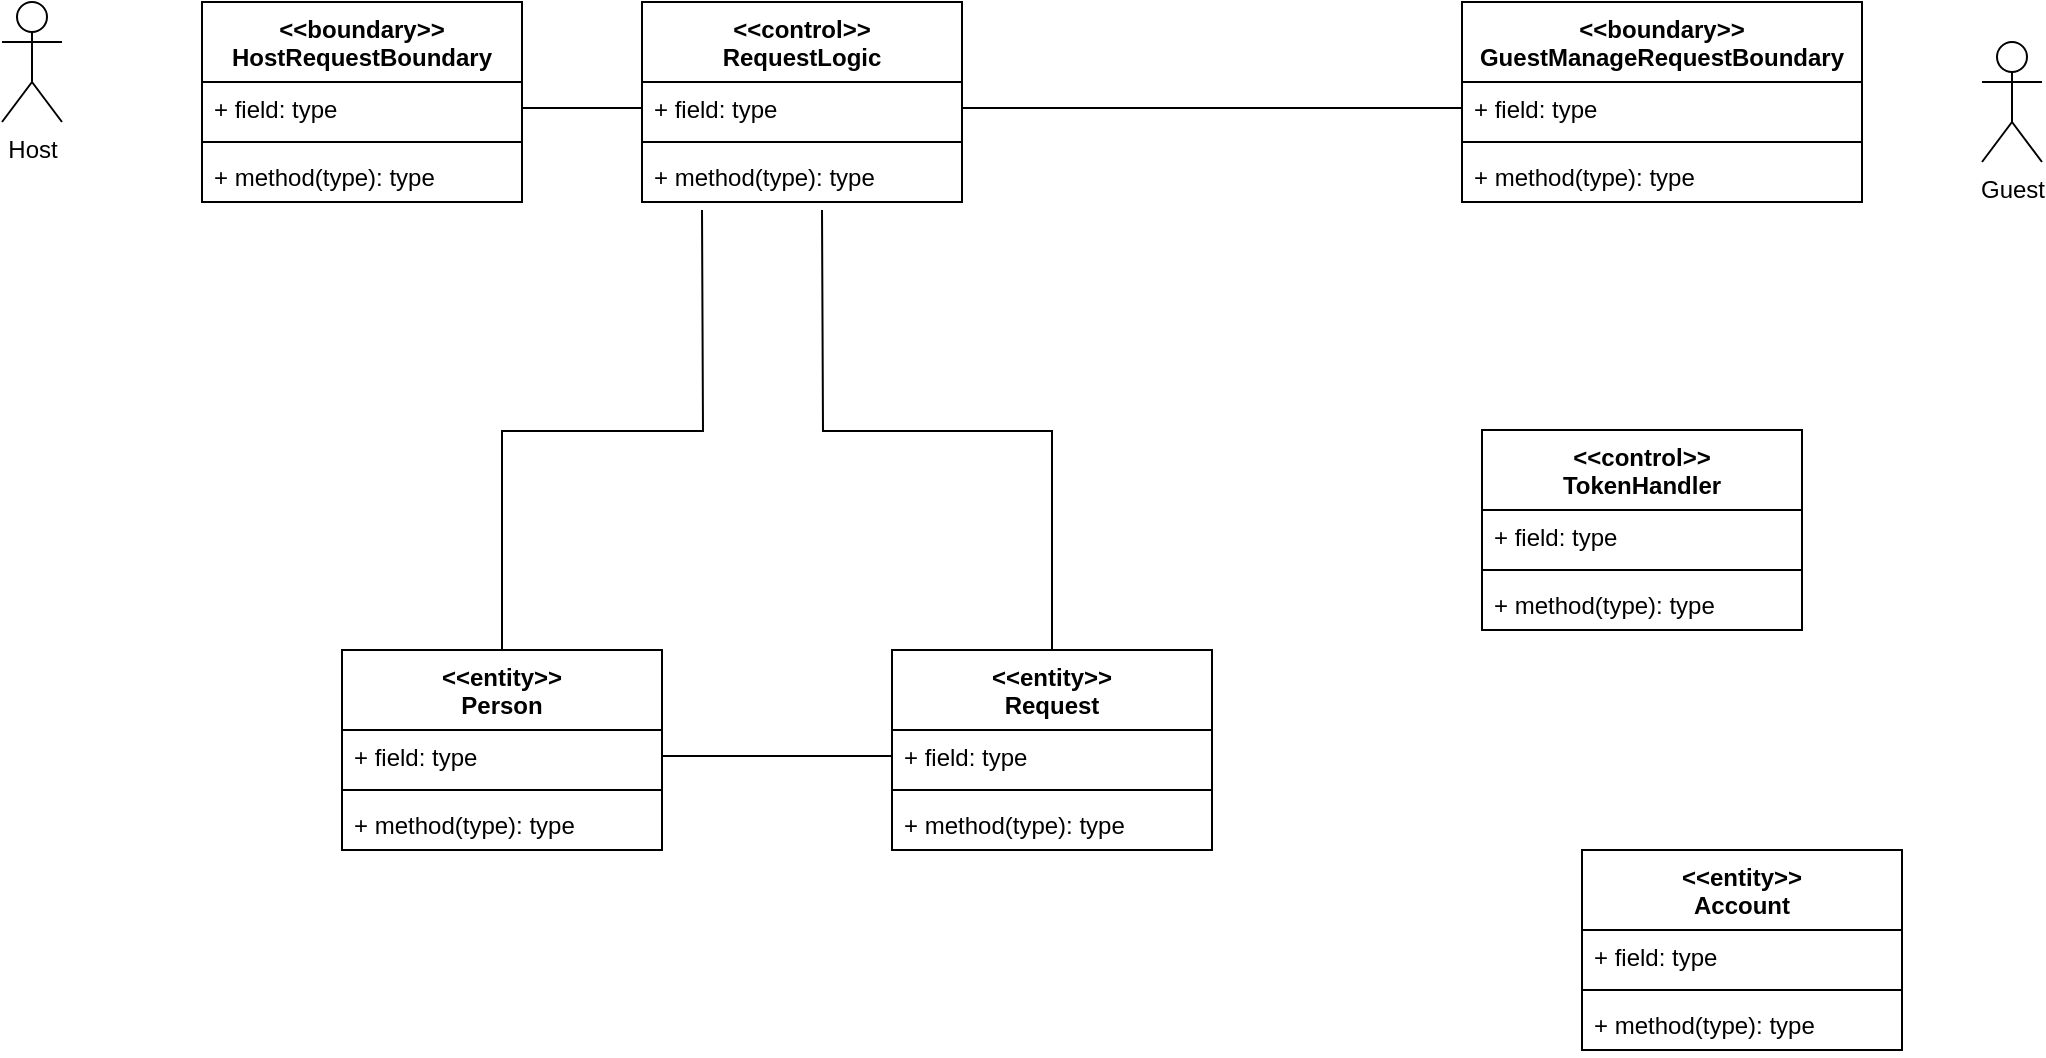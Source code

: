 <mxfile version="13.11.0" type="github">
  <diagram id="I4sv7tIGlpgkFSih3LvB" name="Page-1">
    <mxGraphModel dx="1635" dy="913" grid="1" gridSize="10" guides="1" tooltips="1" connect="1" arrows="1" fold="1" page="1" pageScale="1" pageWidth="1169" pageHeight="827" math="0" shadow="0">
      <root>
        <mxCell id="0" />
        <mxCell id="1" parent="0" />
        <mxCell id="Ykywd4stblF7bdRx-Pwd-1" style="edgeStyle=orthogonalEdgeStyle;rounded=0;orthogonalLoop=1;jettySize=auto;html=1;exitX=0.5;exitY=0;exitDx=0;exitDy=0;endArrow=none;endFill=0;" edge="1" parent="1" source="y05iokxDmg_Y2kvJ0-WN-1">
          <mxGeometry relative="1" as="geometry">
            <mxPoint x="470" y="180" as="targetPoint" />
          </mxGeometry>
        </mxCell>
        <mxCell id="y05iokxDmg_Y2kvJ0-WN-1" value="&lt;&lt;entity&gt;&gt;&#xa;Request" style="swimlane;fontStyle=1;align=center;verticalAlign=top;childLayout=stackLayout;horizontal=1;startSize=40;horizontalStack=0;resizeParent=1;resizeParentMax=0;resizeLast=0;collapsible=1;marginBottom=0;" parent="1" vertex="1">
          <mxGeometry x="505" y="400" width="160" height="100" as="geometry" />
        </mxCell>
        <mxCell id="y05iokxDmg_Y2kvJ0-WN-2" value="+ field: type" style="text;strokeColor=none;fillColor=none;align=left;verticalAlign=top;spacingLeft=4;spacingRight=4;overflow=hidden;rotatable=0;points=[[0,0.5],[1,0.5]];portConstraint=eastwest;" parent="y05iokxDmg_Y2kvJ0-WN-1" vertex="1">
          <mxGeometry y="40" width="160" height="26" as="geometry" />
        </mxCell>
        <mxCell id="y05iokxDmg_Y2kvJ0-WN-3" value="" style="line;strokeWidth=1;fillColor=none;align=left;verticalAlign=middle;spacingTop=-1;spacingLeft=3;spacingRight=3;rotatable=0;labelPosition=right;points=[];portConstraint=eastwest;" parent="y05iokxDmg_Y2kvJ0-WN-1" vertex="1">
          <mxGeometry y="66" width="160" height="8" as="geometry" />
        </mxCell>
        <mxCell id="y05iokxDmg_Y2kvJ0-WN-4" value="+ method(type): type" style="text;strokeColor=none;fillColor=none;align=left;verticalAlign=top;spacingLeft=4;spacingRight=4;overflow=hidden;rotatable=0;points=[[0,0.5],[1,0.5]];portConstraint=eastwest;" parent="y05iokxDmg_Y2kvJ0-WN-1" vertex="1">
          <mxGeometry y="74" width="160" height="26" as="geometry" />
        </mxCell>
        <mxCell id="y05iokxDmg_Y2kvJ0-WN-5" value="&lt;&lt;control&gt;&gt;&#xa;RequestLogic" style="swimlane;fontStyle=1;align=center;verticalAlign=top;childLayout=stackLayout;horizontal=1;startSize=40;horizontalStack=0;resizeParent=1;resizeParentMax=0;resizeLast=0;collapsible=1;marginBottom=0;" parent="1" vertex="1">
          <mxGeometry x="380" y="76" width="160" height="100" as="geometry" />
        </mxCell>
        <mxCell id="y05iokxDmg_Y2kvJ0-WN-6" value="+ field: type" style="text;strokeColor=none;fillColor=none;align=left;verticalAlign=top;spacingLeft=4;spacingRight=4;overflow=hidden;rotatable=0;points=[[0,0.5],[1,0.5]];portConstraint=eastwest;" parent="y05iokxDmg_Y2kvJ0-WN-5" vertex="1">
          <mxGeometry y="40" width="160" height="26" as="geometry" />
        </mxCell>
        <mxCell id="y05iokxDmg_Y2kvJ0-WN-7" value="" style="line;strokeWidth=1;fillColor=none;align=left;verticalAlign=middle;spacingTop=-1;spacingLeft=3;spacingRight=3;rotatable=0;labelPosition=right;points=[];portConstraint=eastwest;" parent="y05iokxDmg_Y2kvJ0-WN-5" vertex="1">
          <mxGeometry y="66" width="160" height="8" as="geometry" />
        </mxCell>
        <mxCell id="y05iokxDmg_Y2kvJ0-WN-8" value="+ method(type): type" style="text;strokeColor=none;fillColor=none;align=left;verticalAlign=top;spacingLeft=4;spacingRight=4;overflow=hidden;rotatable=0;points=[[0,0.5],[1,0.5]];portConstraint=eastwest;" parent="y05iokxDmg_Y2kvJ0-WN-5" vertex="1">
          <mxGeometry y="74" width="160" height="26" as="geometry" />
        </mxCell>
        <mxCell id="y05iokxDmg_Y2kvJ0-WN-9" value="&lt;&lt;boundary&gt;&gt;&#xa;HostRequestBoundary" style="swimlane;fontStyle=1;align=center;verticalAlign=top;childLayout=stackLayout;horizontal=1;startSize=40;horizontalStack=0;resizeParent=1;resizeParentMax=0;resizeLast=0;collapsible=1;marginBottom=0;" parent="1" vertex="1">
          <mxGeometry x="160" y="76" width="160" height="100" as="geometry" />
        </mxCell>
        <mxCell id="y05iokxDmg_Y2kvJ0-WN-10" value="+ field: type" style="text;strokeColor=none;fillColor=none;align=left;verticalAlign=top;spacingLeft=4;spacingRight=4;overflow=hidden;rotatable=0;points=[[0,0.5],[1,0.5]];portConstraint=eastwest;" parent="y05iokxDmg_Y2kvJ0-WN-9" vertex="1">
          <mxGeometry y="40" width="160" height="26" as="geometry" />
        </mxCell>
        <mxCell id="y05iokxDmg_Y2kvJ0-WN-11" value="" style="line;strokeWidth=1;fillColor=none;align=left;verticalAlign=middle;spacingTop=-1;spacingLeft=3;spacingRight=3;rotatable=0;labelPosition=right;points=[];portConstraint=eastwest;" parent="y05iokxDmg_Y2kvJ0-WN-9" vertex="1">
          <mxGeometry y="66" width="160" height="8" as="geometry" />
        </mxCell>
        <mxCell id="y05iokxDmg_Y2kvJ0-WN-12" value="+ method(type): type" style="text;strokeColor=none;fillColor=none;align=left;verticalAlign=top;spacingLeft=4;spacingRight=4;overflow=hidden;rotatable=0;points=[[0,0.5],[1,0.5]];portConstraint=eastwest;" parent="y05iokxDmg_Y2kvJ0-WN-9" vertex="1">
          <mxGeometry y="74" width="160" height="26" as="geometry" />
        </mxCell>
        <mxCell id="fzKTcAtBy9YRwakCaVTD-1" value="Host" style="shape=umlActor;verticalLabelPosition=bottom;verticalAlign=top;html=1;outlineConnect=0;" parent="1" vertex="1">
          <mxGeometry x="60" y="76" width="30" height="60" as="geometry" />
        </mxCell>
        <mxCell id="fzKTcAtBy9YRwakCaVTD-2" value="&lt;&lt;entity&gt;&gt;&#xa;Account" style="swimlane;fontStyle=1;align=center;verticalAlign=top;childLayout=stackLayout;horizontal=1;startSize=40;horizontalStack=0;resizeParent=1;resizeParentMax=0;resizeLast=0;collapsible=1;marginBottom=0;" parent="1" vertex="1">
          <mxGeometry x="850" y="500" width="160" height="100" as="geometry" />
        </mxCell>
        <mxCell id="fzKTcAtBy9YRwakCaVTD-3" value="+ field: type" style="text;strokeColor=none;fillColor=none;align=left;verticalAlign=top;spacingLeft=4;spacingRight=4;overflow=hidden;rotatable=0;points=[[0,0.5],[1,0.5]];portConstraint=eastwest;" parent="fzKTcAtBy9YRwakCaVTD-2" vertex="1">
          <mxGeometry y="40" width="160" height="26" as="geometry" />
        </mxCell>
        <mxCell id="fzKTcAtBy9YRwakCaVTD-4" value="" style="line;strokeWidth=1;fillColor=none;align=left;verticalAlign=middle;spacingTop=-1;spacingLeft=3;spacingRight=3;rotatable=0;labelPosition=right;points=[];portConstraint=eastwest;" parent="fzKTcAtBy9YRwakCaVTD-2" vertex="1">
          <mxGeometry y="66" width="160" height="8" as="geometry" />
        </mxCell>
        <mxCell id="fzKTcAtBy9YRwakCaVTD-5" value="+ method(type): type" style="text;strokeColor=none;fillColor=none;align=left;verticalAlign=top;spacingLeft=4;spacingRight=4;overflow=hidden;rotatable=0;points=[[0,0.5],[1,0.5]];portConstraint=eastwest;" parent="fzKTcAtBy9YRwakCaVTD-2" vertex="1">
          <mxGeometry y="74" width="160" height="26" as="geometry" />
        </mxCell>
        <mxCell id="fzKTcAtBy9YRwakCaVTD-19" style="edgeStyle=orthogonalEdgeStyle;rounded=0;orthogonalLoop=1;jettySize=auto;html=1;exitX=0.5;exitY=0;exitDx=0;exitDy=0;endArrow=none;endFill=0;" parent="1" source="fzKTcAtBy9YRwakCaVTD-6" edge="1">
          <mxGeometry relative="1" as="geometry">
            <mxPoint x="410" y="180" as="targetPoint" />
          </mxGeometry>
        </mxCell>
        <mxCell id="fzKTcAtBy9YRwakCaVTD-6" value="&lt;&lt;entity&gt;&gt;&#xa;Person" style="swimlane;fontStyle=1;align=center;verticalAlign=top;childLayout=stackLayout;horizontal=1;startSize=40;horizontalStack=0;resizeParent=1;resizeParentMax=0;resizeLast=0;collapsible=1;marginBottom=0;" parent="1" vertex="1">
          <mxGeometry x="230" y="400" width="160" height="100" as="geometry" />
        </mxCell>
        <mxCell id="fzKTcAtBy9YRwakCaVTD-7" value="+ field: type" style="text;strokeColor=none;fillColor=none;align=left;verticalAlign=top;spacingLeft=4;spacingRight=4;overflow=hidden;rotatable=0;points=[[0,0.5],[1,0.5]];portConstraint=eastwest;" parent="fzKTcAtBy9YRwakCaVTD-6" vertex="1">
          <mxGeometry y="40" width="160" height="26" as="geometry" />
        </mxCell>
        <mxCell id="fzKTcAtBy9YRwakCaVTD-8" value="" style="line;strokeWidth=1;fillColor=none;align=left;verticalAlign=middle;spacingTop=-1;spacingLeft=3;spacingRight=3;rotatable=0;labelPosition=right;points=[];portConstraint=eastwest;" parent="fzKTcAtBy9YRwakCaVTD-6" vertex="1">
          <mxGeometry y="66" width="160" height="8" as="geometry" />
        </mxCell>
        <mxCell id="fzKTcAtBy9YRwakCaVTD-9" value="+ method(type): type" style="text;strokeColor=none;fillColor=none;align=left;verticalAlign=top;spacingLeft=4;spacingRight=4;overflow=hidden;rotatable=0;points=[[0,0.5],[1,0.5]];portConstraint=eastwest;" parent="fzKTcAtBy9YRwakCaVTD-6" vertex="1">
          <mxGeometry y="74" width="160" height="26" as="geometry" />
        </mxCell>
        <mxCell id="fzKTcAtBy9YRwakCaVTD-10" style="edgeStyle=orthogonalEdgeStyle;rounded=0;orthogonalLoop=1;jettySize=auto;html=1;exitX=1;exitY=0.5;exitDx=0;exitDy=0;entryX=0;entryY=0.5;entryDx=0;entryDy=0;endArrow=none;endFill=0;" parent="1" source="fzKTcAtBy9YRwakCaVTD-7" target="y05iokxDmg_Y2kvJ0-WN-2" edge="1">
          <mxGeometry relative="1" as="geometry" />
        </mxCell>
        <mxCell id="fzKTcAtBy9YRwakCaVTD-18" style="edgeStyle=orthogonalEdgeStyle;rounded=0;orthogonalLoop=1;jettySize=auto;html=1;exitX=1;exitY=0.5;exitDx=0;exitDy=0;endArrow=none;endFill=0;" parent="1" source="y05iokxDmg_Y2kvJ0-WN-10" target="y05iokxDmg_Y2kvJ0-WN-6" edge="1">
          <mxGeometry relative="1" as="geometry" />
        </mxCell>
        <mxCell id="Ykywd4stblF7bdRx-Pwd-2" value="&lt;&lt;boundary&gt;&gt;&#xa;GuestManageRequestBoundary" style="swimlane;fontStyle=1;align=center;verticalAlign=top;childLayout=stackLayout;horizontal=1;startSize=40;horizontalStack=0;resizeParent=1;resizeParentMax=0;resizeLast=0;collapsible=1;marginBottom=0;" vertex="1" parent="1">
          <mxGeometry x="790" y="76" width="200" height="100" as="geometry" />
        </mxCell>
        <mxCell id="Ykywd4stblF7bdRx-Pwd-3" value="+ field: type" style="text;strokeColor=none;fillColor=none;align=left;verticalAlign=top;spacingLeft=4;spacingRight=4;overflow=hidden;rotatable=0;points=[[0,0.5],[1,0.5]];portConstraint=eastwest;" vertex="1" parent="Ykywd4stblF7bdRx-Pwd-2">
          <mxGeometry y="40" width="200" height="26" as="geometry" />
        </mxCell>
        <mxCell id="Ykywd4stblF7bdRx-Pwd-4" value="" style="line;strokeWidth=1;fillColor=none;align=left;verticalAlign=middle;spacingTop=-1;spacingLeft=3;spacingRight=3;rotatable=0;labelPosition=right;points=[];portConstraint=eastwest;" vertex="1" parent="Ykywd4stblF7bdRx-Pwd-2">
          <mxGeometry y="66" width="200" height="8" as="geometry" />
        </mxCell>
        <mxCell id="Ykywd4stblF7bdRx-Pwd-5" value="+ method(type): type" style="text;strokeColor=none;fillColor=none;align=left;verticalAlign=top;spacingLeft=4;spacingRight=4;overflow=hidden;rotatable=0;points=[[0,0.5],[1,0.5]];portConstraint=eastwest;" vertex="1" parent="Ykywd4stblF7bdRx-Pwd-2">
          <mxGeometry y="74" width="200" height="26" as="geometry" />
        </mxCell>
        <mxCell id="Ykywd4stblF7bdRx-Pwd-6" style="edgeStyle=orthogonalEdgeStyle;rounded=0;orthogonalLoop=1;jettySize=auto;html=1;exitX=1;exitY=0.5;exitDx=0;exitDy=0;endArrow=none;endFill=0;" edge="1" parent="1" source="y05iokxDmg_Y2kvJ0-WN-6" target="Ykywd4stblF7bdRx-Pwd-3">
          <mxGeometry relative="1" as="geometry" />
        </mxCell>
        <mxCell id="Ykywd4stblF7bdRx-Pwd-7" value="Guest" style="shape=umlActor;verticalLabelPosition=bottom;verticalAlign=top;html=1;" vertex="1" parent="1">
          <mxGeometry x="1050" y="96" width="30" height="60" as="geometry" />
        </mxCell>
        <mxCell id="Ykywd4stblF7bdRx-Pwd-8" value="&lt;&lt;control&gt;&gt;&#xa;TokenHandler" style="swimlane;fontStyle=1;align=center;verticalAlign=top;childLayout=stackLayout;horizontal=1;startSize=40;horizontalStack=0;resizeParent=1;resizeParentMax=0;resizeLast=0;collapsible=1;marginBottom=0;" vertex="1" parent="1">
          <mxGeometry x="800" y="290" width="160" height="100" as="geometry" />
        </mxCell>
        <mxCell id="Ykywd4stblF7bdRx-Pwd-9" value="+ field: type" style="text;strokeColor=none;fillColor=none;align=left;verticalAlign=top;spacingLeft=4;spacingRight=4;overflow=hidden;rotatable=0;points=[[0,0.5],[1,0.5]];portConstraint=eastwest;" vertex="1" parent="Ykywd4stblF7bdRx-Pwd-8">
          <mxGeometry y="40" width="160" height="26" as="geometry" />
        </mxCell>
        <mxCell id="Ykywd4stblF7bdRx-Pwd-10" value="" style="line;strokeWidth=1;fillColor=none;align=left;verticalAlign=middle;spacingTop=-1;spacingLeft=3;spacingRight=3;rotatable=0;labelPosition=right;points=[];portConstraint=eastwest;" vertex="1" parent="Ykywd4stblF7bdRx-Pwd-8">
          <mxGeometry y="66" width="160" height="8" as="geometry" />
        </mxCell>
        <mxCell id="Ykywd4stblF7bdRx-Pwd-11" value="+ method(type): type" style="text;strokeColor=none;fillColor=none;align=left;verticalAlign=top;spacingLeft=4;spacingRight=4;overflow=hidden;rotatable=0;points=[[0,0.5],[1,0.5]];portConstraint=eastwest;" vertex="1" parent="Ykywd4stblF7bdRx-Pwd-8">
          <mxGeometry y="74" width="160" height="26" as="geometry" />
        </mxCell>
      </root>
    </mxGraphModel>
  </diagram>
</mxfile>
